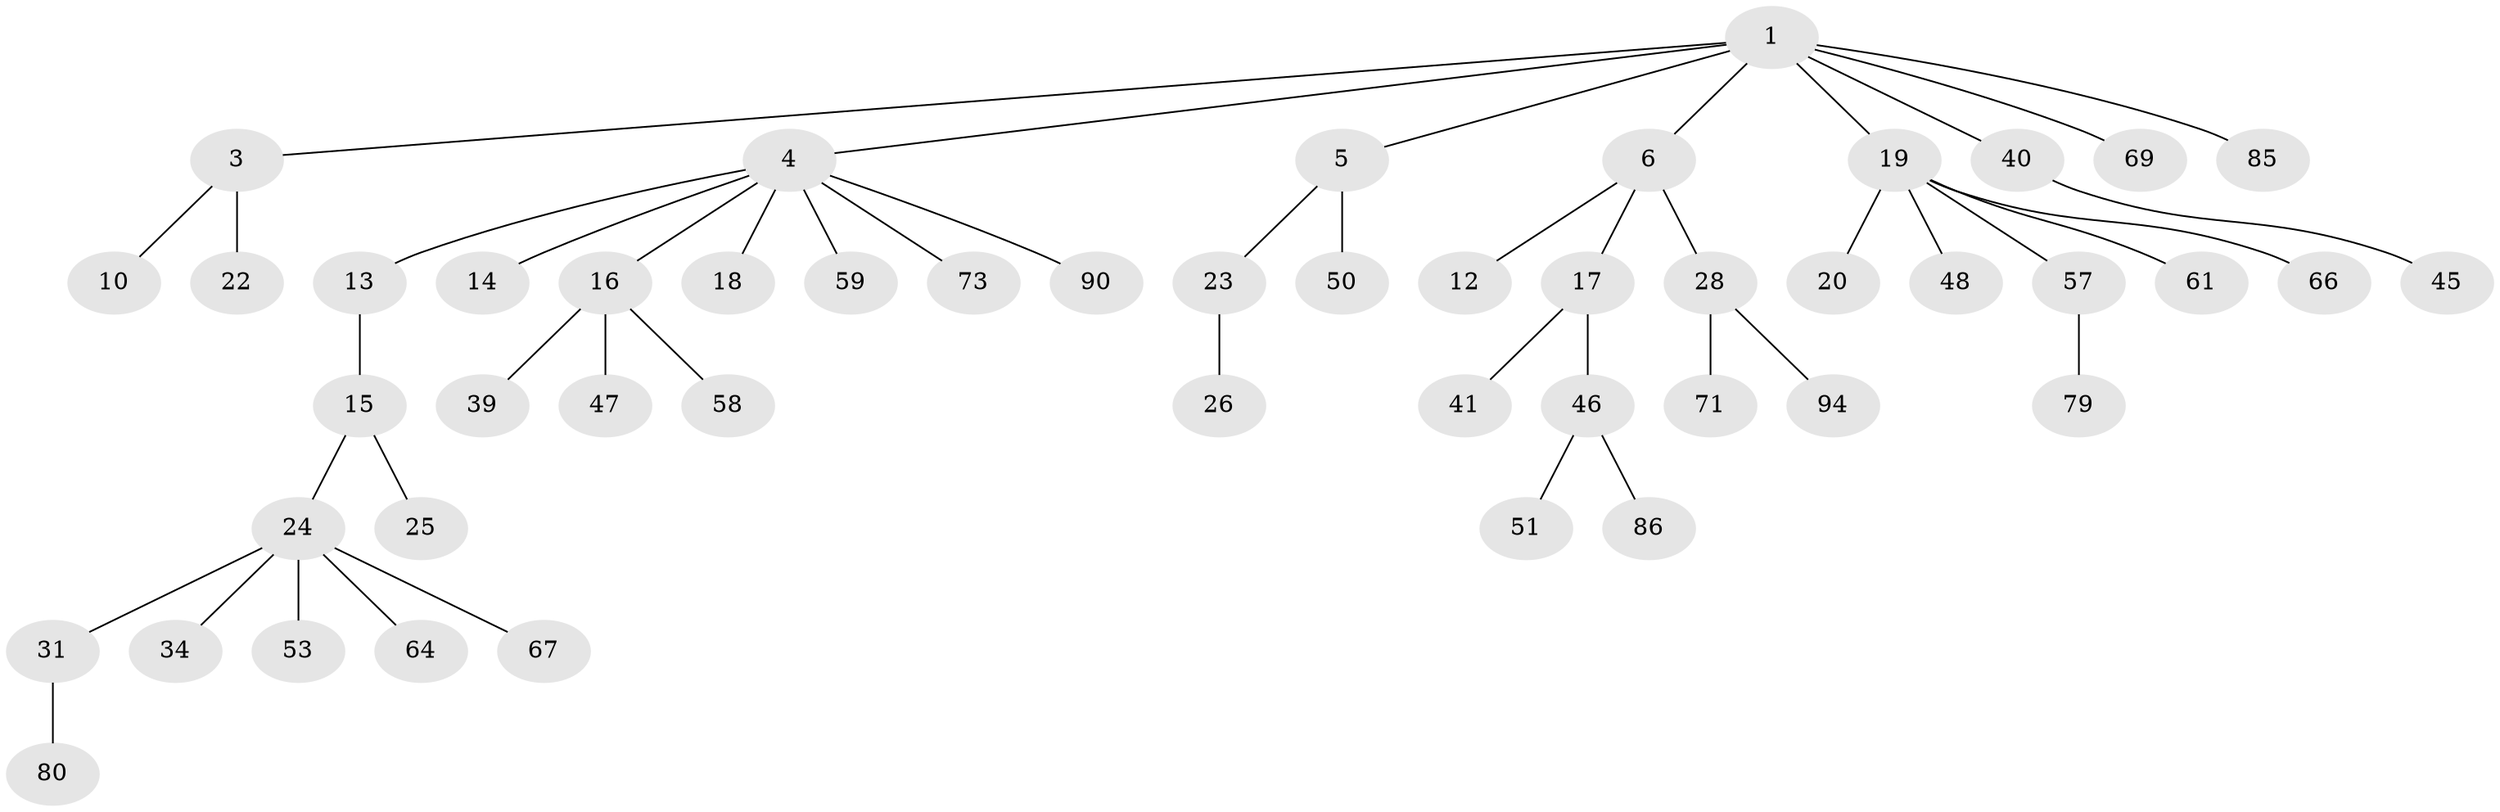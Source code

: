 // original degree distribution, {5: 0.04081632653061224, 4: 0.09183673469387756, 8: 0.01020408163265306, 3: 0.07142857142857142, 1: 0.5, 2: 0.2755102040816326, 6: 0.01020408163265306}
// Generated by graph-tools (version 1.1) at 2025/15/03/09/25 04:15:34]
// undirected, 49 vertices, 48 edges
graph export_dot {
graph [start="1"]
  node [color=gray90,style=filled];
  1 [super="+2"];
  3 [super="+36"];
  4 [super="+54+33+63+8+7+11"];
  5 [super="+82"];
  6 [super="+9+21+84"];
  10;
  12 [super="+78"];
  13;
  14 [super="+65"];
  15;
  16 [super="+42+27"];
  17;
  18;
  19 [super="+30"];
  20;
  22;
  23;
  24 [super="+32+29+35+93"];
  25;
  26;
  28 [super="+37"];
  31 [super="+38"];
  34 [super="+75"];
  39 [super="+95+97"];
  40;
  41 [super="+56"];
  45;
  46 [super="+49"];
  47;
  48;
  50;
  51 [super="+87+76+68"];
  53;
  57;
  58;
  59 [super="+89+70"];
  61 [super="+88"];
  64;
  66 [super="+83"];
  67;
  69;
  71;
  73;
  79;
  80;
  85;
  86 [super="+92"];
  90;
  94;
  1 -- 3;
  1 -- 5;
  1 -- 6;
  1 -- 19;
  1 -- 4;
  1 -- 85;
  1 -- 69;
  1 -- 40;
  3 -- 10;
  3 -- 22;
  4 -- 16;
  4 -- 73;
  4 -- 13;
  4 -- 18;
  4 -- 90;
  4 -- 59;
  4 -- 14;
  5 -- 23;
  5 -- 50;
  6 -- 17;
  6 -- 12;
  6 -- 28;
  13 -- 15;
  15 -- 24;
  15 -- 25;
  16 -- 58;
  16 -- 39;
  16 -- 47;
  17 -- 41;
  17 -- 46;
  19 -- 20;
  19 -- 48;
  19 -- 57;
  19 -- 66;
  19 -- 61;
  23 -- 26;
  24 -- 64;
  24 -- 34;
  24 -- 67;
  24 -- 31;
  24 -- 53;
  28 -- 94;
  28 -- 71;
  31 -- 80;
  40 -- 45;
  46 -- 51;
  46 -- 86;
  57 -- 79;
}
